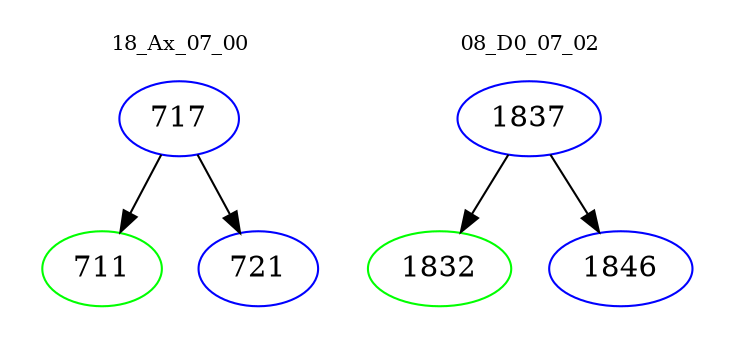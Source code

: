 digraph{
subgraph cluster_0 {
color = white
label = "18_Ax_07_00";
fontsize=10;
T0_717 [label="717", color="blue"]
T0_717 -> T0_711 [color="black"]
T0_711 [label="711", color="green"]
T0_717 -> T0_721 [color="black"]
T0_721 [label="721", color="blue"]
}
subgraph cluster_1 {
color = white
label = "08_D0_07_02";
fontsize=10;
T1_1837 [label="1837", color="blue"]
T1_1837 -> T1_1832 [color="black"]
T1_1832 [label="1832", color="green"]
T1_1837 -> T1_1846 [color="black"]
T1_1846 [label="1846", color="blue"]
}
}
